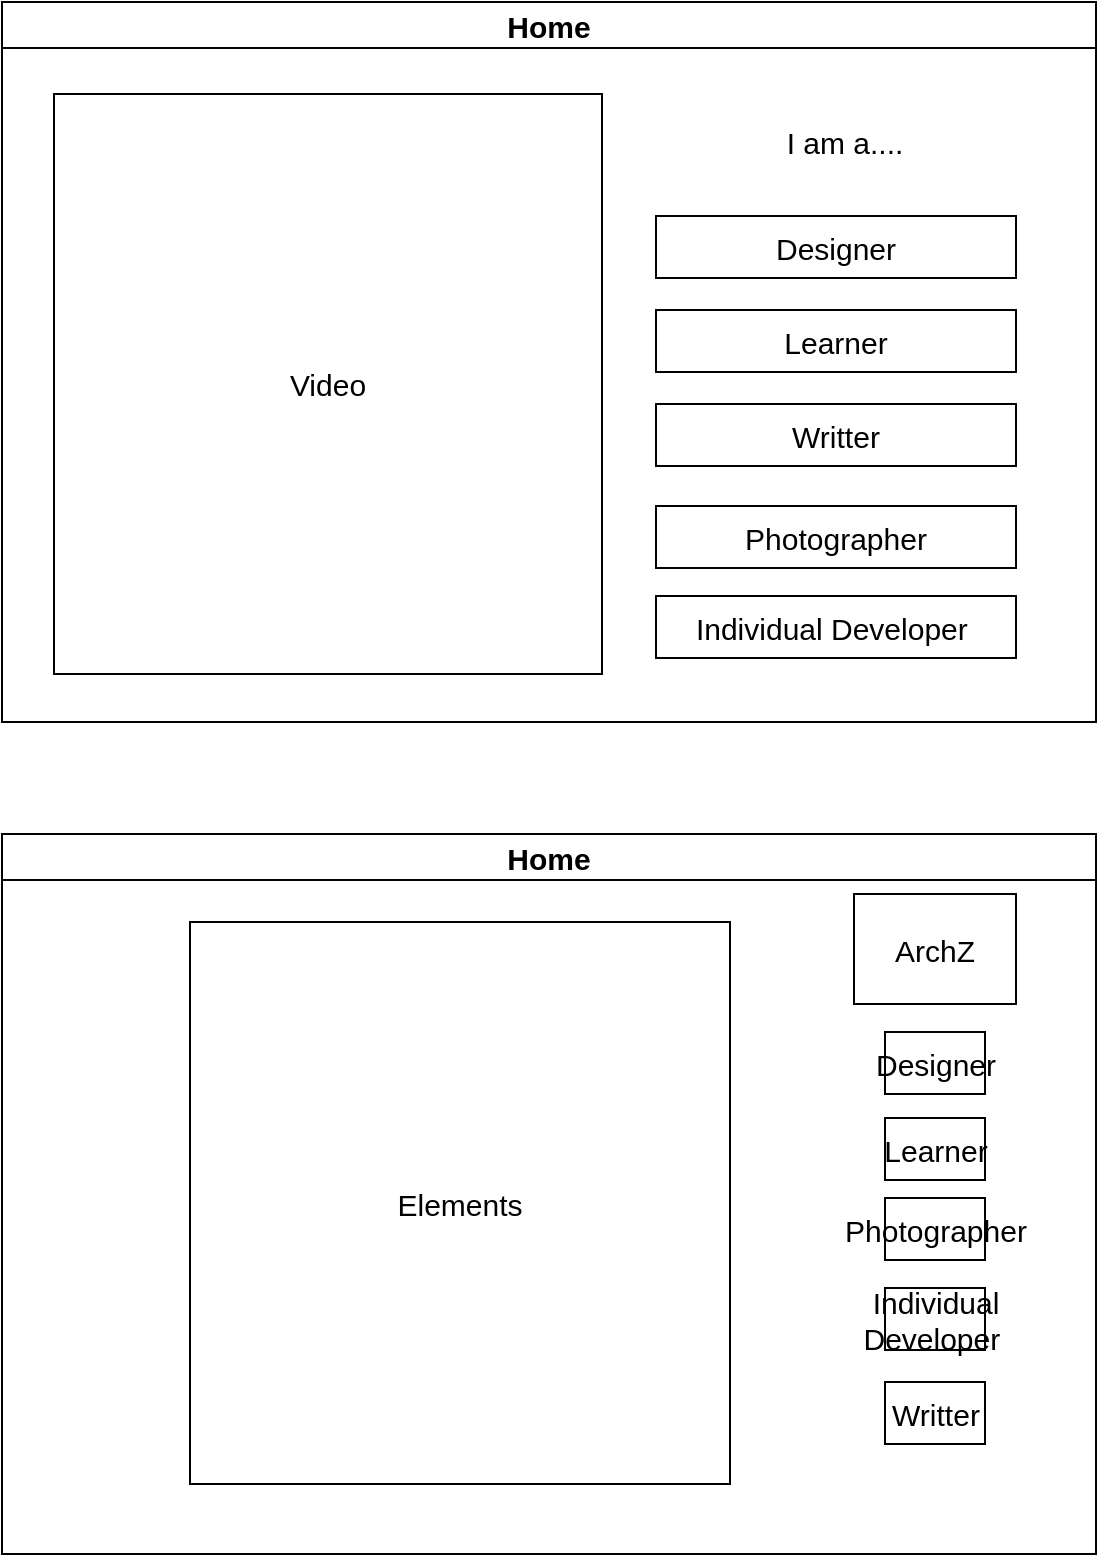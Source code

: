 <mxfile>
    <diagram id="p05ze6_Xi2QFhJk6sP51" name="第 1 页">
        <mxGraphModel dx="1163" dy="537" grid="0" gridSize="10" guides="1" tooltips="1" connect="1" arrows="1" fold="1" page="0" pageScale="1" pageWidth="827" pageHeight="1169" math="0" shadow="0">
            <root>
                <mxCell id="0"/>
                <mxCell id="1" parent="0"/>
                <mxCell id="13" value="Home" style="swimlane;fontSize=15;" vertex="1" parent="1">
                    <mxGeometry x="175" y="230" width="547" height="360" as="geometry"/>
                </mxCell>
                <mxCell id="5" value="I am a...." style="text;html=1;align=center;verticalAlign=middle;resizable=0;points=[];autosize=1;strokeColor=none;fillColor=none;fontSize=15;" vertex="1" parent="13">
                    <mxGeometry x="387" y="59" width="68" height="22" as="geometry"/>
                </mxCell>
                <mxCell id="3" value="Designer" style="rounded=0;whiteSpace=wrap;html=1;fontSize=15;" vertex="1" parent="13">
                    <mxGeometry x="327" y="107" width="180" height="31" as="geometry"/>
                </mxCell>
                <mxCell id="17" value="Learner" style="rounded=0;whiteSpace=wrap;html=1;fontSize=15;" vertex="1" parent="13">
                    <mxGeometry x="327" y="154" width="180" height="31" as="geometry"/>
                </mxCell>
                <mxCell id="18" value="Writter" style="rounded=0;whiteSpace=wrap;html=1;fontSize=15;" vertex="1" parent="13">
                    <mxGeometry x="327" y="201" width="180" height="31" as="geometry"/>
                </mxCell>
                <mxCell id="19" value="Photographer" style="rounded=0;whiteSpace=wrap;html=1;fontSize=15;" vertex="1" parent="13">
                    <mxGeometry x="327" y="252" width="180" height="31" as="geometry"/>
                </mxCell>
                <mxCell id="20" value="Individual Developer&amp;nbsp;" style="rounded=0;whiteSpace=wrap;html=1;fontSize=15;" vertex="1" parent="13">
                    <mxGeometry x="327" y="297" width="180" height="31" as="geometry"/>
                </mxCell>
                <mxCell id="21" value="Video" style="rounded=0;whiteSpace=wrap;html=1;fontSize=15;" vertex="1" parent="13">
                    <mxGeometry x="26" y="46" width="274" height="290" as="geometry"/>
                </mxCell>
                <mxCell id="22" value="Home" style="swimlane;fontSize=15;" vertex="1" parent="1">
                    <mxGeometry x="175" y="646" width="547" height="360" as="geometry"/>
                </mxCell>
                <mxCell id="24" value="Designer" style="rounded=0;whiteSpace=wrap;html=1;fontSize=15;" vertex="1" parent="22">
                    <mxGeometry x="441.5" y="99" width="50" height="31" as="geometry"/>
                </mxCell>
                <mxCell id="25" value="Learner" style="rounded=0;whiteSpace=wrap;html=1;fontSize=15;" vertex="1" parent="22">
                    <mxGeometry x="441.5" y="142" width="50" height="31" as="geometry"/>
                </mxCell>
                <mxCell id="26" value="Writter" style="rounded=0;whiteSpace=wrap;html=1;fontSize=15;" vertex="1" parent="22">
                    <mxGeometry x="441.5" y="274" width="50" height="31" as="geometry"/>
                </mxCell>
                <mxCell id="28" value="Individual Developer&amp;nbsp;" style="rounded=0;whiteSpace=wrap;html=1;fontSize=15;" vertex="1" parent="22">
                    <mxGeometry x="441.5" y="227" width="50" height="31" as="geometry"/>
                </mxCell>
                <mxCell id="2" value="ArchZ" style="rounded=0;whiteSpace=wrap;html=1;fontSize=15;" vertex="1" parent="22">
                    <mxGeometry x="426" y="30" width="81" height="55" as="geometry"/>
                </mxCell>
                <mxCell id="27" value="Photographer" style="rounded=0;whiteSpace=wrap;html=1;fontSize=15;" vertex="1" parent="22">
                    <mxGeometry x="441.5" y="182" width="50" height="31" as="geometry"/>
                </mxCell>
                <mxCell id="30" value="Elements" style="rounded=0;whiteSpace=wrap;html=1;fontSize=15;" vertex="1" parent="22">
                    <mxGeometry x="94" y="44" width="270" height="281" as="geometry"/>
                </mxCell>
            </root>
        </mxGraphModel>
    </diagram>
</mxfile>